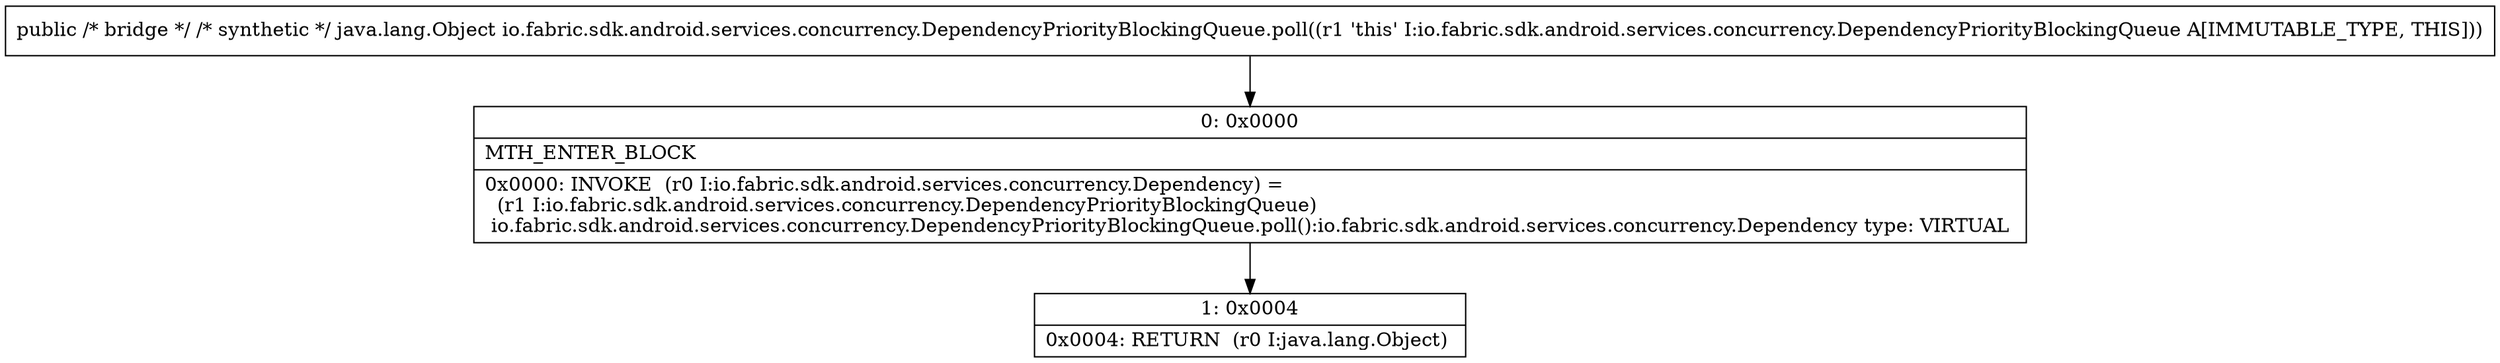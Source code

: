 digraph "CFG forio.fabric.sdk.android.services.concurrency.DependencyPriorityBlockingQueue.poll()Ljava\/lang\/Object;" {
Node_0 [shape=record,label="{0\:\ 0x0000|MTH_ENTER_BLOCK\l|0x0000: INVOKE  (r0 I:io.fabric.sdk.android.services.concurrency.Dependency) = \l  (r1 I:io.fabric.sdk.android.services.concurrency.DependencyPriorityBlockingQueue)\l io.fabric.sdk.android.services.concurrency.DependencyPriorityBlockingQueue.poll():io.fabric.sdk.android.services.concurrency.Dependency type: VIRTUAL \l}"];
Node_1 [shape=record,label="{1\:\ 0x0004|0x0004: RETURN  (r0 I:java.lang.Object) \l}"];
MethodNode[shape=record,label="{public \/* bridge *\/ \/* synthetic *\/ java.lang.Object io.fabric.sdk.android.services.concurrency.DependencyPriorityBlockingQueue.poll((r1 'this' I:io.fabric.sdk.android.services.concurrency.DependencyPriorityBlockingQueue A[IMMUTABLE_TYPE, THIS])) }"];
MethodNode -> Node_0;
Node_0 -> Node_1;
}

